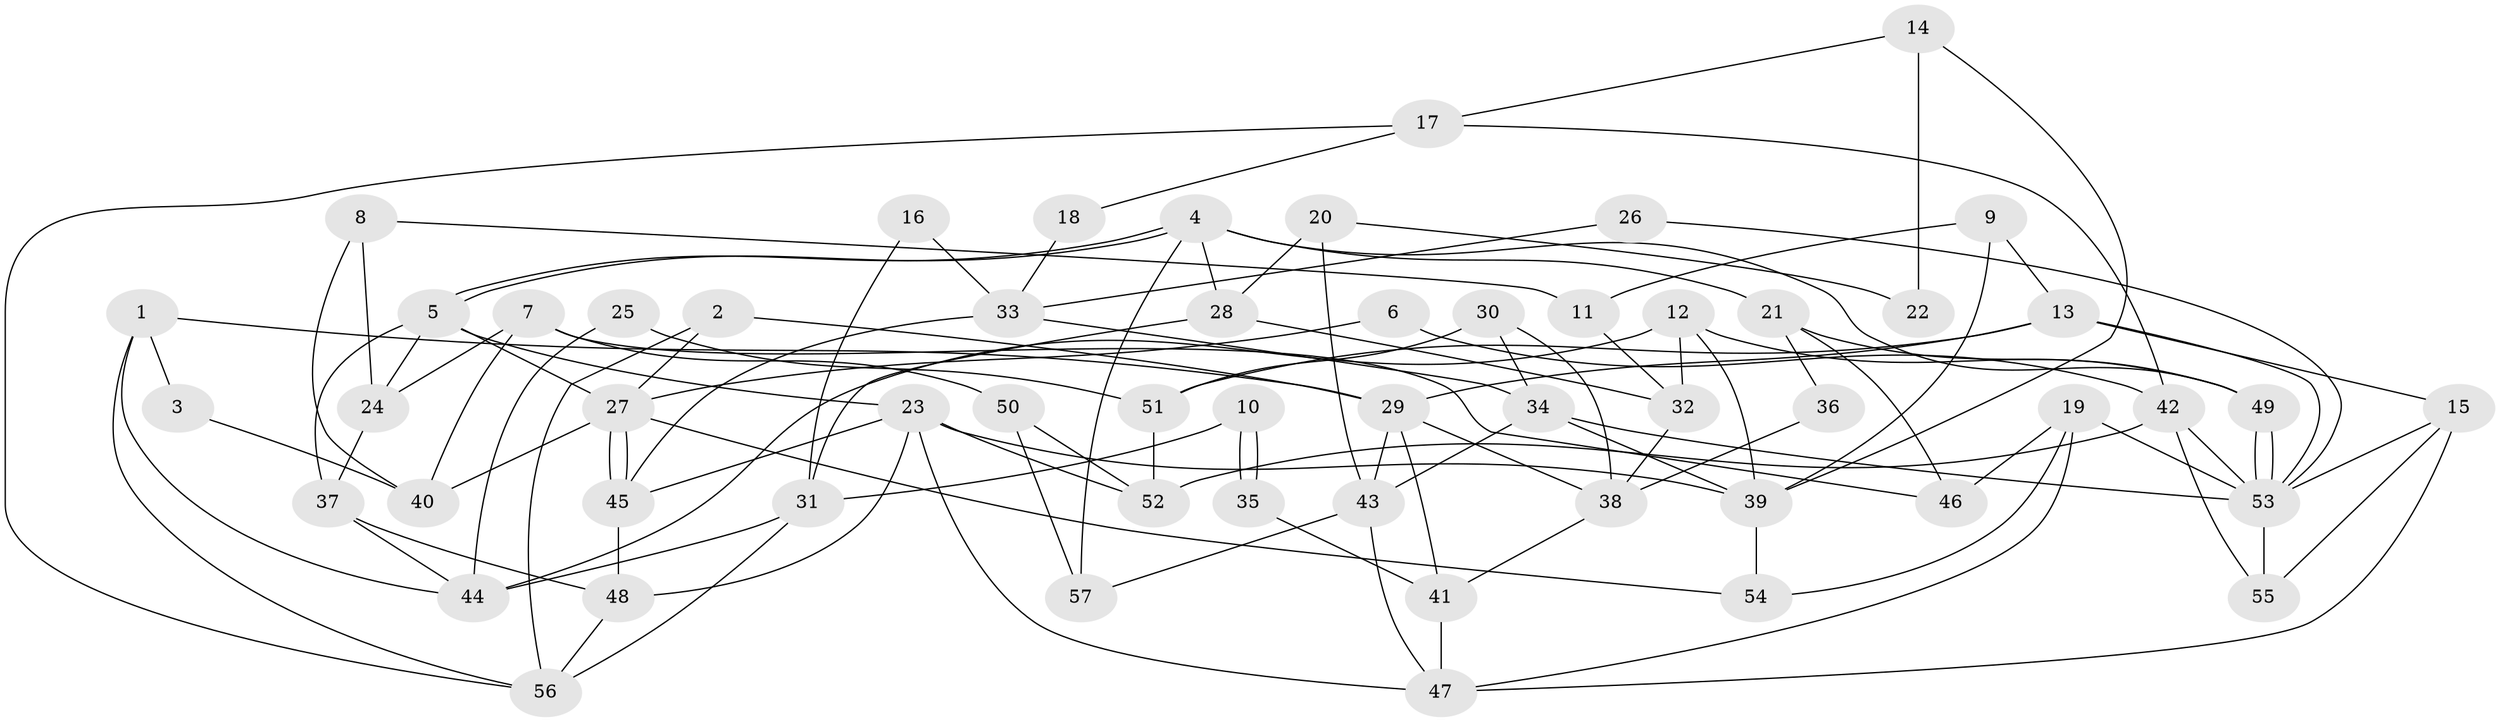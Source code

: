 // Generated by graph-tools (version 1.1) at 2025/26/03/09/25 03:26:17]
// undirected, 57 vertices, 114 edges
graph export_dot {
graph [start="1"]
  node [color=gray90,style=filled];
  1;
  2;
  3;
  4;
  5;
  6;
  7;
  8;
  9;
  10;
  11;
  12;
  13;
  14;
  15;
  16;
  17;
  18;
  19;
  20;
  21;
  22;
  23;
  24;
  25;
  26;
  27;
  28;
  29;
  30;
  31;
  32;
  33;
  34;
  35;
  36;
  37;
  38;
  39;
  40;
  41;
  42;
  43;
  44;
  45;
  46;
  47;
  48;
  49;
  50;
  51;
  52;
  53;
  54;
  55;
  56;
  57;
  1 -- 56;
  1 -- 29;
  1 -- 3;
  1 -- 44;
  2 -- 29;
  2 -- 27;
  2 -- 56;
  3 -- 40;
  4 -- 57;
  4 -- 5;
  4 -- 5;
  4 -- 21;
  4 -- 28;
  4 -- 49;
  5 -- 23;
  5 -- 24;
  5 -- 27;
  5 -- 37;
  6 -- 27;
  6 -- 42;
  7 -- 46;
  7 -- 24;
  7 -- 40;
  7 -- 50;
  8 -- 40;
  8 -- 24;
  8 -- 11;
  9 -- 11;
  9 -- 13;
  9 -- 39;
  10 -- 35;
  10 -- 35;
  10 -- 31;
  11 -- 32;
  12 -- 39;
  12 -- 49;
  12 -- 32;
  12 -- 44;
  13 -- 53;
  13 -- 15;
  13 -- 29;
  13 -- 51;
  14 -- 17;
  14 -- 39;
  14 -- 22;
  15 -- 53;
  15 -- 55;
  15 -- 47;
  16 -- 33;
  16 -- 31;
  17 -- 42;
  17 -- 56;
  17 -- 18;
  18 -- 33;
  19 -- 54;
  19 -- 53;
  19 -- 46;
  19 -- 47;
  20 -- 28;
  20 -- 43;
  20 -- 22;
  21 -- 49;
  21 -- 36;
  21 -- 46;
  23 -- 45;
  23 -- 47;
  23 -- 39;
  23 -- 48;
  23 -- 52;
  24 -- 37;
  25 -- 51;
  25 -- 44;
  26 -- 53;
  26 -- 33;
  27 -- 45;
  27 -- 45;
  27 -- 40;
  27 -- 54;
  28 -- 31;
  28 -- 32;
  29 -- 38;
  29 -- 41;
  29 -- 43;
  30 -- 38;
  30 -- 34;
  30 -- 51;
  31 -- 44;
  31 -- 56;
  32 -- 38;
  33 -- 45;
  33 -- 34;
  34 -- 39;
  34 -- 43;
  34 -- 53;
  35 -- 41;
  36 -- 38;
  37 -- 44;
  37 -- 48;
  38 -- 41;
  39 -- 54;
  41 -- 47;
  42 -- 52;
  42 -- 53;
  42 -- 55;
  43 -- 47;
  43 -- 57;
  45 -- 48;
  48 -- 56;
  49 -- 53;
  49 -- 53;
  50 -- 52;
  50 -- 57;
  51 -- 52;
  53 -- 55;
}
